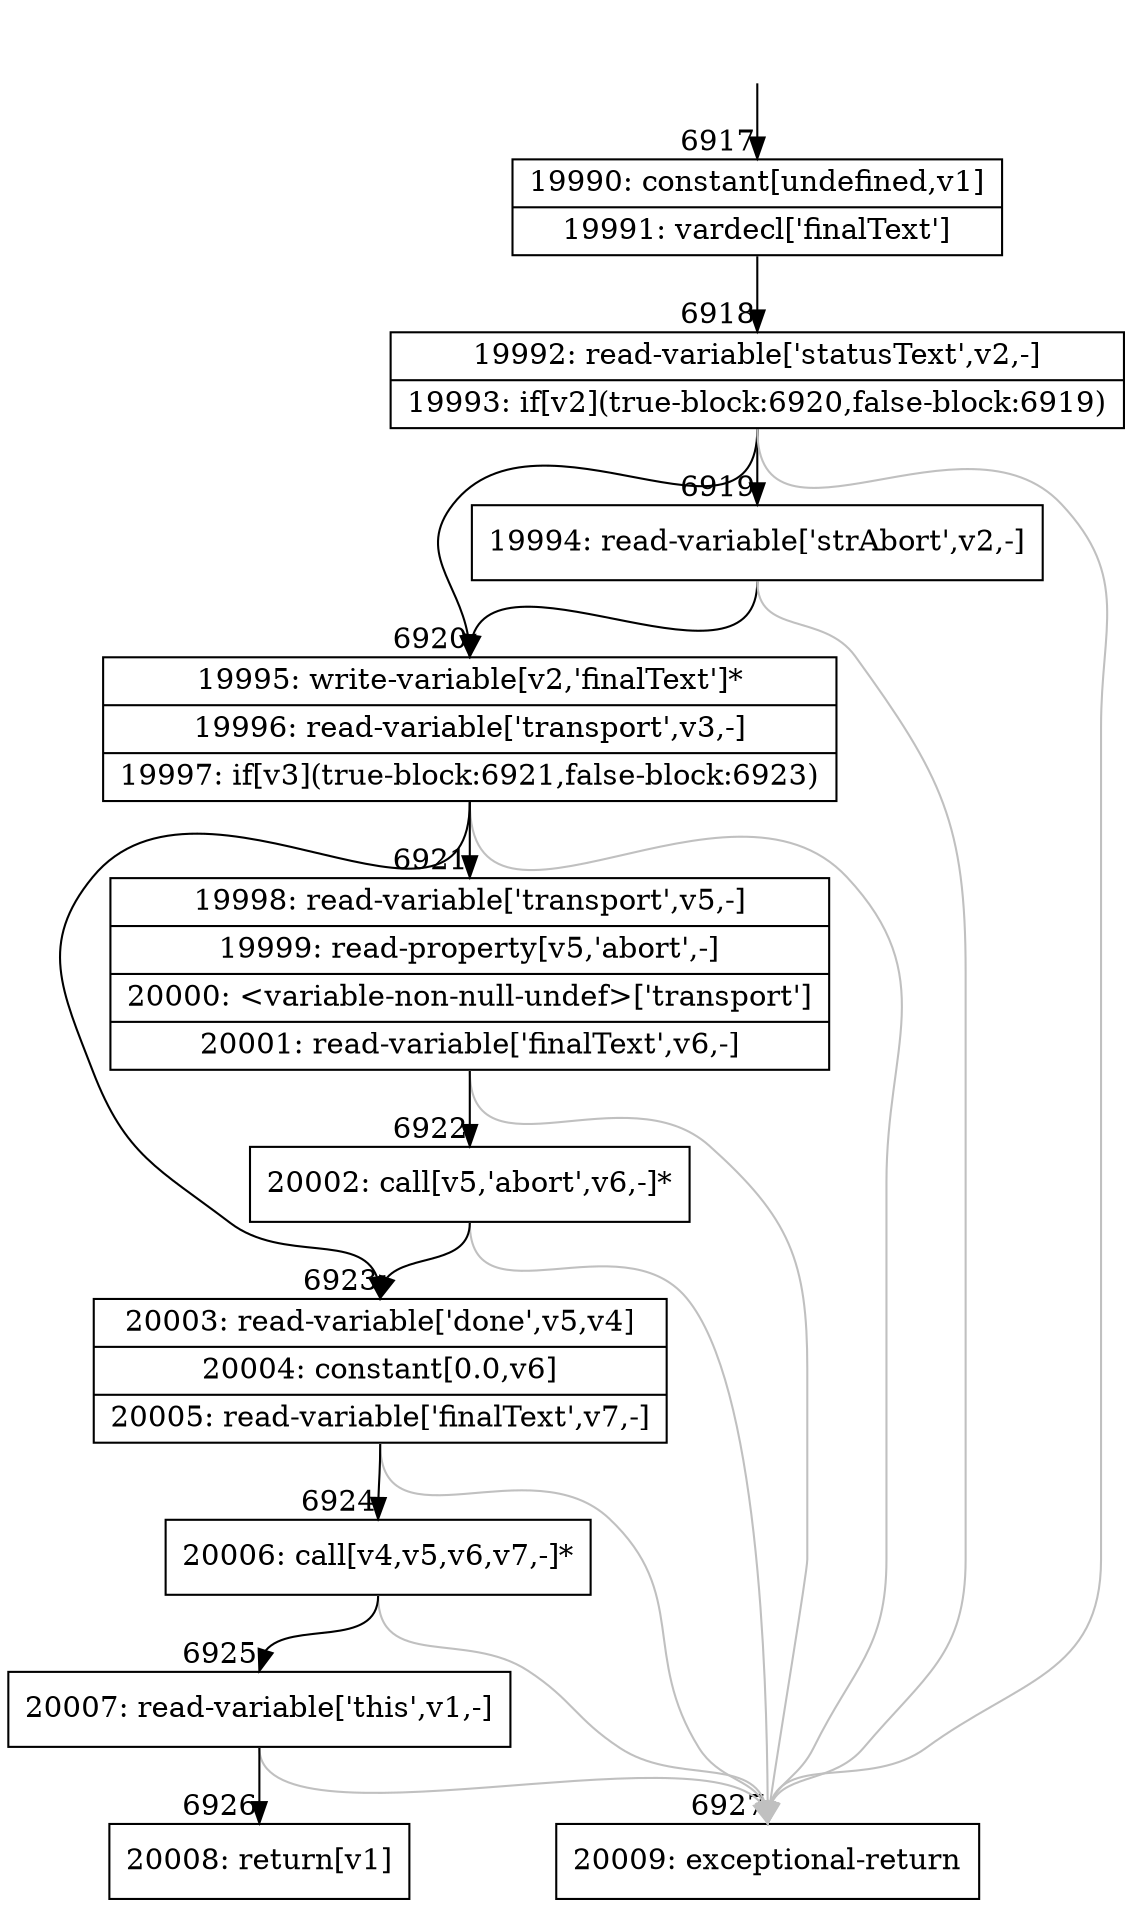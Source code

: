 digraph {
rankdir="TD"
BB_entry459[shape=none,label=""];
BB_entry459 -> BB6917 [tailport=s, headport=n, headlabel="    6917"]
BB6917 [shape=record label="{19990: constant[undefined,v1]|19991: vardecl['finalText']}" ] 
BB6917 -> BB6918 [tailport=s, headport=n, headlabel="      6918"]
BB6918 [shape=record label="{19992: read-variable['statusText',v2,-]|19993: if[v2](true-block:6920,false-block:6919)}" ] 
BB6918 -> BB6920 [tailport=s, headport=n, headlabel="      6920"]
BB6918 -> BB6919 [tailport=s, headport=n, headlabel="      6919"]
BB6918 -> BB6927 [tailport=s, headport=n, color=gray, headlabel="      6927"]
BB6919 [shape=record label="{19994: read-variable['strAbort',v2,-]}" ] 
BB6919 -> BB6920 [tailport=s, headport=n]
BB6919 -> BB6927 [tailport=s, headport=n, color=gray]
BB6920 [shape=record label="{19995: write-variable[v2,'finalText']*|19996: read-variable['transport',v3,-]|19997: if[v3](true-block:6921,false-block:6923)}" ] 
BB6920 -> BB6921 [tailport=s, headport=n, headlabel="      6921"]
BB6920 -> BB6923 [tailport=s, headport=n, headlabel="      6923"]
BB6920 -> BB6927 [tailport=s, headport=n, color=gray]
BB6921 [shape=record label="{19998: read-variable['transport',v5,-]|19999: read-property[v5,'abort',-]|20000: \<variable-non-null-undef\>['transport']|20001: read-variable['finalText',v6,-]}" ] 
BB6921 -> BB6922 [tailport=s, headport=n, headlabel="      6922"]
BB6921 -> BB6927 [tailport=s, headport=n, color=gray]
BB6922 [shape=record label="{20002: call[v5,'abort',v6,-]*}" ] 
BB6922 -> BB6923 [tailport=s, headport=n]
BB6922 -> BB6927 [tailport=s, headport=n, color=gray]
BB6923 [shape=record label="{20003: read-variable['done',v5,v4]|20004: constant[0.0,v6]|20005: read-variable['finalText',v7,-]}" ] 
BB6923 -> BB6924 [tailport=s, headport=n, headlabel="      6924"]
BB6923 -> BB6927 [tailport=s, headport=n, color=gray]
BB6924 [shape=record label="{20006: call[v4,v5,v6,v7,-]*}" ] 
BB6924 -> BB6925 [tailport=s, headport=n, headlabel="      6925"]
BB6924 -> BB6927 [tailport=s, headport=n, color=gray]
BB6925 [shape=record label="{20007: read-variable['this',v1,-]}" ] 
BB6925 -> BB6926 [tailport=s, headport=n, headlabel="      6926"]
BB6925 -> BB6927 [tailport=s, headport=n, color=gray]
BB6926 [shape=record label="{20008: return[v1]}" ] 
BB6927 [shape=record label="{20009: exceptional-return}" ] 
}
